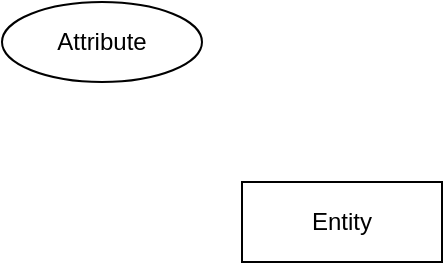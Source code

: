 <mxfile version="21.6.8" type="github">
  <diagram name="Page-1" id="Dknae987lEnLRzKgi6Qo">
    <mxGraphModel dx="1434" dy="760" grid="1" gridSize="10" guides="1" tooltips="1" connect="1" arrows="1" fold="1" page="1" pageScale="1" pageWidth="850" pageHeight="1100" math="0" shadow="0">
      <root>
        <mxCell id="0" />
        <mxCell id="1" parent="0" />
        <mxCell id="fq7sKHzNKrUJjAVNYg1c-3" value="Entity" style="whiteSpace=wrap;html=1;align=center;" vertex="1" parent="1">
          <mxGeometry x="170" y="230" width="100" height="40" as="geometry" />
        </mxCell>
        <mxCell id="fq7sKHzNKrUJjAVNYg1c-4" value="Attribute" style="ellipse;whiteSpace=wrap;html=1;align=center;" vertex="1" parent="1">
          <mxGeometry x="50" y="140" width="100" height="40" as="geometry" />
        </mxCell>
      </root>
    </mxGraphModel>
  </diagram>
</mxfile>
